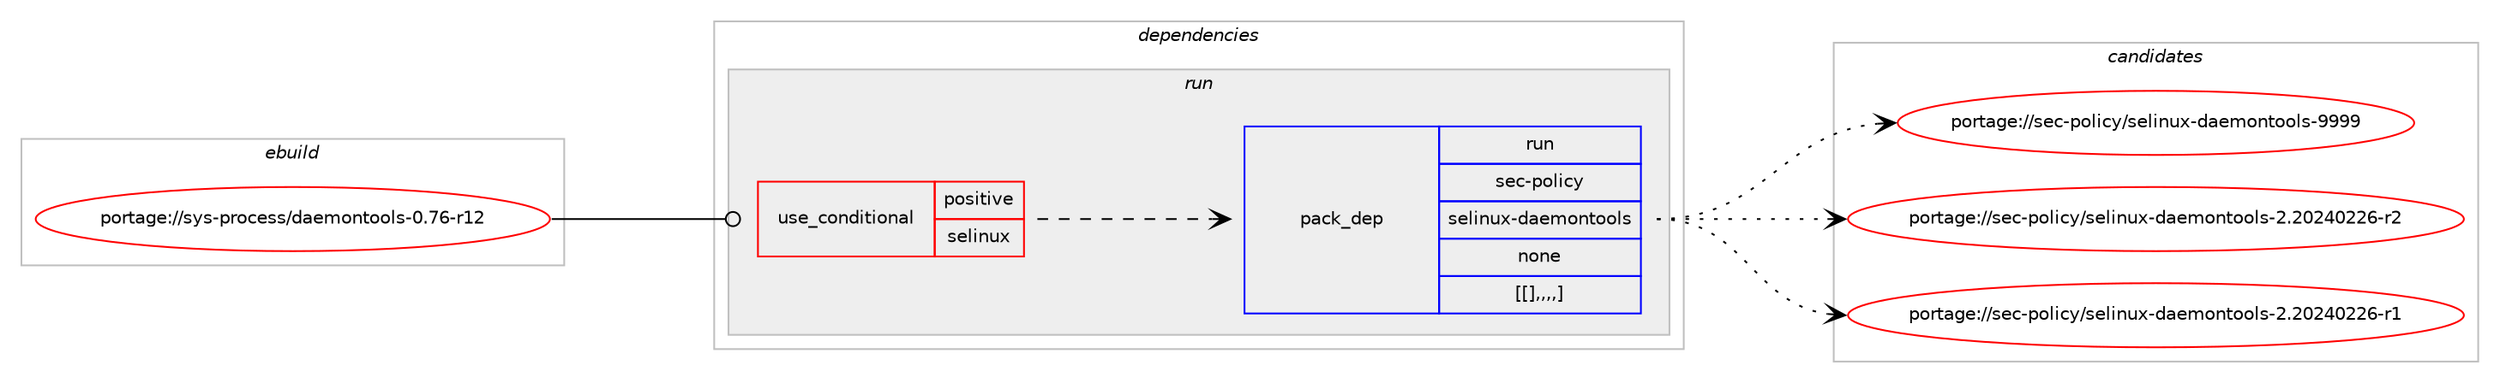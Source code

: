 digraph prolog {

# *************
# Graph options
# *************

newrank=true;
concentrate=true;
compound=true;
graph [rankdir=LR,fontname=Helvetica,fontsize=10,ranksep=1.5];#, ranksep=2.5, nodesep=0.2];
edge  [arrowhead=vee];
node  [fontname=Helvetica,fontsize=10];

# **********
# The ebuild
# **********

subgraph cluster_leftcol {
color=gray;
label=<<i>ebuild</i>>;
id [label="portage://sys-process/daemontools-0.76-r12", color=red, width=4, href="../sys-process/daemontools-0.76-r12.svg"];
}

# ****************
# The dependencies
# ****************

subgraph cluster_midcol {
color=gray;
label=<<i>dependencies</i>>;
subgraph cluster_compile {
fillcolor="#eeeeee";
style=filled;
label=<<i>compile</i>>;
}
subgraph cluster_compileandrun {
fillcolor="#eeeeee";
style=filled;
label=<<i>compile and run</i>>;
}
subgraph cluster_run {
fillcolor="#eeeeee";
style=filled;
label=<<i>run</i>>;
subgraph cond5539 {
dependency15507 [label=<<TABLE BORDER="0" CELLBORDER="1" CELLSPACING="0" CELLPADDING="4"><TR><TD ROWSPAN="3" CELLPADDING="10">use_conditional</TD></TR><TR><TD>positive</TD></TR><TR><TD>selinux</TD></TR></TABLE>>, shape=none, color=red];
subgraph pack9918 {
dependency15508 [label=<<TABLE BORDER="0" CELLBORDER="1" CELLSPACING="0" CELLPADDING="4" WIDTH="220"><TR><TD ROWSPAN="6" CELLPADDING="30">pack_dep</TD></TR><TR><TD WIDTH="110">run</TD></TR><TR><TD>sec-policy</TD></TR><TR><TD>selinux-daemontools</TD></TR><TR><TD>none</TD></TR><TR><TD>[[],,,,]</TD></TR></TABLE>>, shape=none, color=blue];
}
dependency15507:e -> dependency15508:w [weight=20,style="dashed",arrowhead="vee"];
}
id:e -> dependency15507:w [weight=20,style="solid",arrowhead="odot"];
}
}

# **************
# The candidates
# **************

subgraph cluster_choices {
rank=same;
color=gray;
label=<<i>candidates</i>>;

subgraph choice9918 {
color=black;
nodesep=1;
choice1151019945112111108105991214711510110810511011712045100971011091111101161111111081154557575757 [label="portage://sec-policy/selinux-daemontools-9999", color=red, width=4,href="../sec-policy/selinux-daemontools-9999.svg"];
choice11510199451121111081059912147115101108105110117120451009710110911111011611111110811545504650485052485050544511450 [label="portage://sec-policy/selinux-daemontools-2.20240226-r2", color=red, width=4,href="../sec-policy/selinux-daemontools-2.20240226-r2.svg"];
choice11510199451121111081059912147115101108105110117120451009710110911111011611111110811545504650485052485050544511449 [label="portage://sec-policy/selinux-daemontools-2.20240226-r1", color=red, width=4,href="../sec-policy/selinux-daemontools-2.20240226-r1.svg"];
dependency15508:e -> choice1151019945112111108105991214711510110810511011712045100971011091111101161111111081154557575757:w [style=dotted,weight="100"];
dependency15508:e -> choice11510199451121111081059912147115101108105110117120451009710110911111011611111110811545504650485052485050544511450:w [style=dotted,weight="100"];
dependency15508:e -> choice11510199451121111081059912147115101108105110117120451009710110911111011611111110811545504650485052485050544511449:w [style=dotted,weight="100"];
}
}

}
